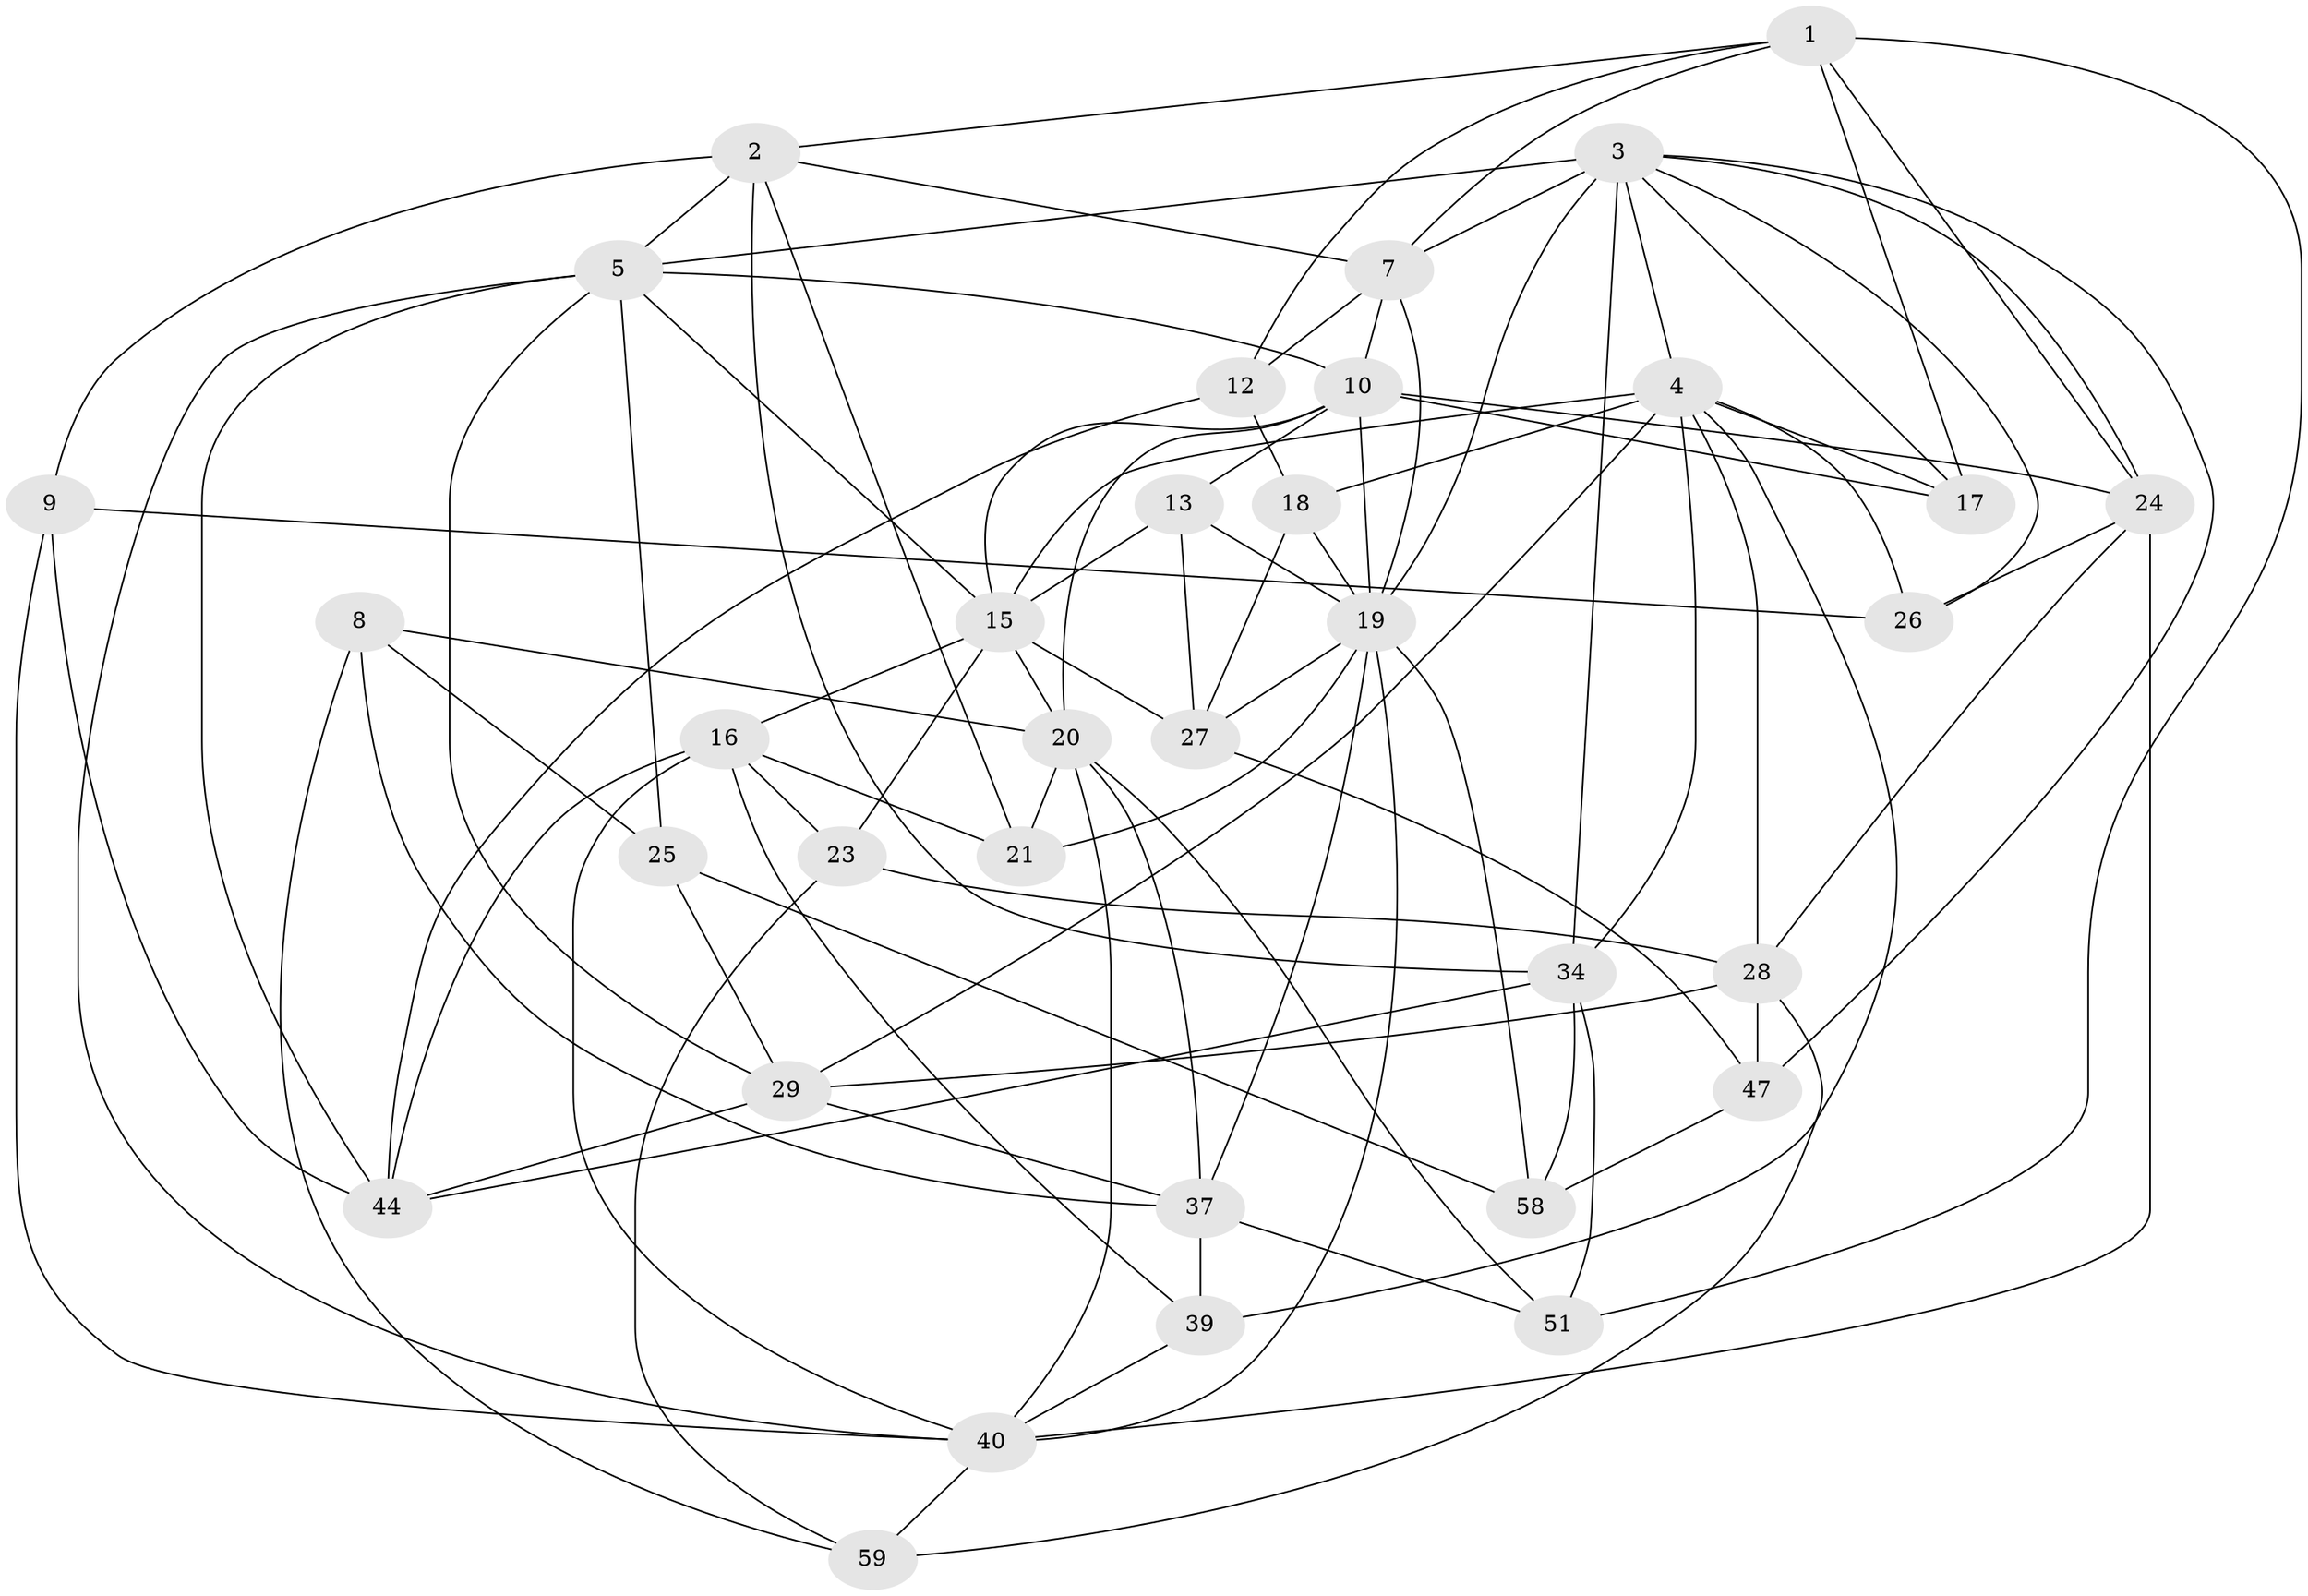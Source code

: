 // original degree distribution, {4: 1.0}
// Generated by graph-tools (version 1.1) at 2025/16/03/09/25 04:16:27]
// undirected, 34 vertices, 96 edges
graph export_dot {
graph [start="1"]
  node [color=gray90,style=filled];
  1 [super="+6"];
  2 [super="+11"];
  3 [super="+22"];
  4 [super="+48+69+65"];
  5 [super="+14"];
  7 [super="+49"];
  8;
  9;
  10 [super="+60+42"];
  12;
  13;
  15 [super="+30+54+52"];
  16 [super="+50"];
  17;
  18;
  19 [super="+36+31+43"];
  20 [super="+38+57"];
  21 [super="+68"];
  23;
  24 [super="+61"];
  25;
  26;
  27 [super="+62"];
  28 [super="+33"];
  29 [super="+32"];
  34 [super="+53"];
  37 [super="+67"];
  39;
  40 [super="+45+55"];
  44 [super="+66"];
  47;
  51;
  58;
  59;
  1 -- 17;
  1 -- 7;
  1 -- 24;
  1 -- 2;
  1 -- 51;
  1 -- 12;
  2 -- 7;
  2 -- 34;
  2 -- 9;
  2 -- 21;
  2 -- 5;
  3 -- 26;
  3 -- 47;
  3 -- 7;
  3 -- 34;
  3 -- 17;
  3 -- 19 [weight=2];
  3 -- 24;
  3 -- 5;
  3 -- 4;
  4 -- 18;
  4 -- 15 [weight=2];
  4 -- 17;
  4 -- 28;
  4 -- 39;
  4 -- 26;
  4 -- 34;
  4 -- 29;
  5 -- 25;
  5 -- 10;
  5 -- 40;
  5 -- 15;
  5 -- 29;
  5 -- 44;
  7 -- 12;
  7 -- 10;
  7 -- 19;
  8 -- 59;
  8 -- 25;
  8 -- 20;
  8 -- 37;
  9 -- 26;
  9 -- 44;
  9 -- 40;
  10 -- 15;
  10 -- 20;
  10 -- 13;
  10 -- 24;
  10 -- 17;
  10 -- 19;
  12 -- 18;
  12 -- 44;
  13 -- 19;
  13 -- 27;
  13 -- 15;
  15 -- 16;
  15 -- 27 [weight=2];
  15 -- 20;
  15 -- 23;
  16 -- 39;
  16 -- 21;
  16 -- 40;
  16 -- 23;
  16 -- 44;
  18 -- 27;
  18 -- 19;
  19 -- 58;
  19 -- 40;
  19 -- 37;
  19 -- 21 [weight=2];
  19 -- 27;
  20 -- 40;
  20 -- 37;
  20 -- 21 [weight=2];
  20 -- 51;
  23 -- 28;
  23 -- 59;
  24 -- 26;
  24 -- 28;
  24 -- 40;
  25 -- 29;
  25 -- 58;
  27 -- 47;
  28 -- 59;
  28 -- 29;
  28 -- 47;
  29 -- 37;
  29 -- 44;
  34 -- 58;
  34 -- 51;
  34 -- 44;
  37 -- 51;
  37 -- 39;
  39 -- 40;
  40 -- 59;
  47 -- 58;
}
